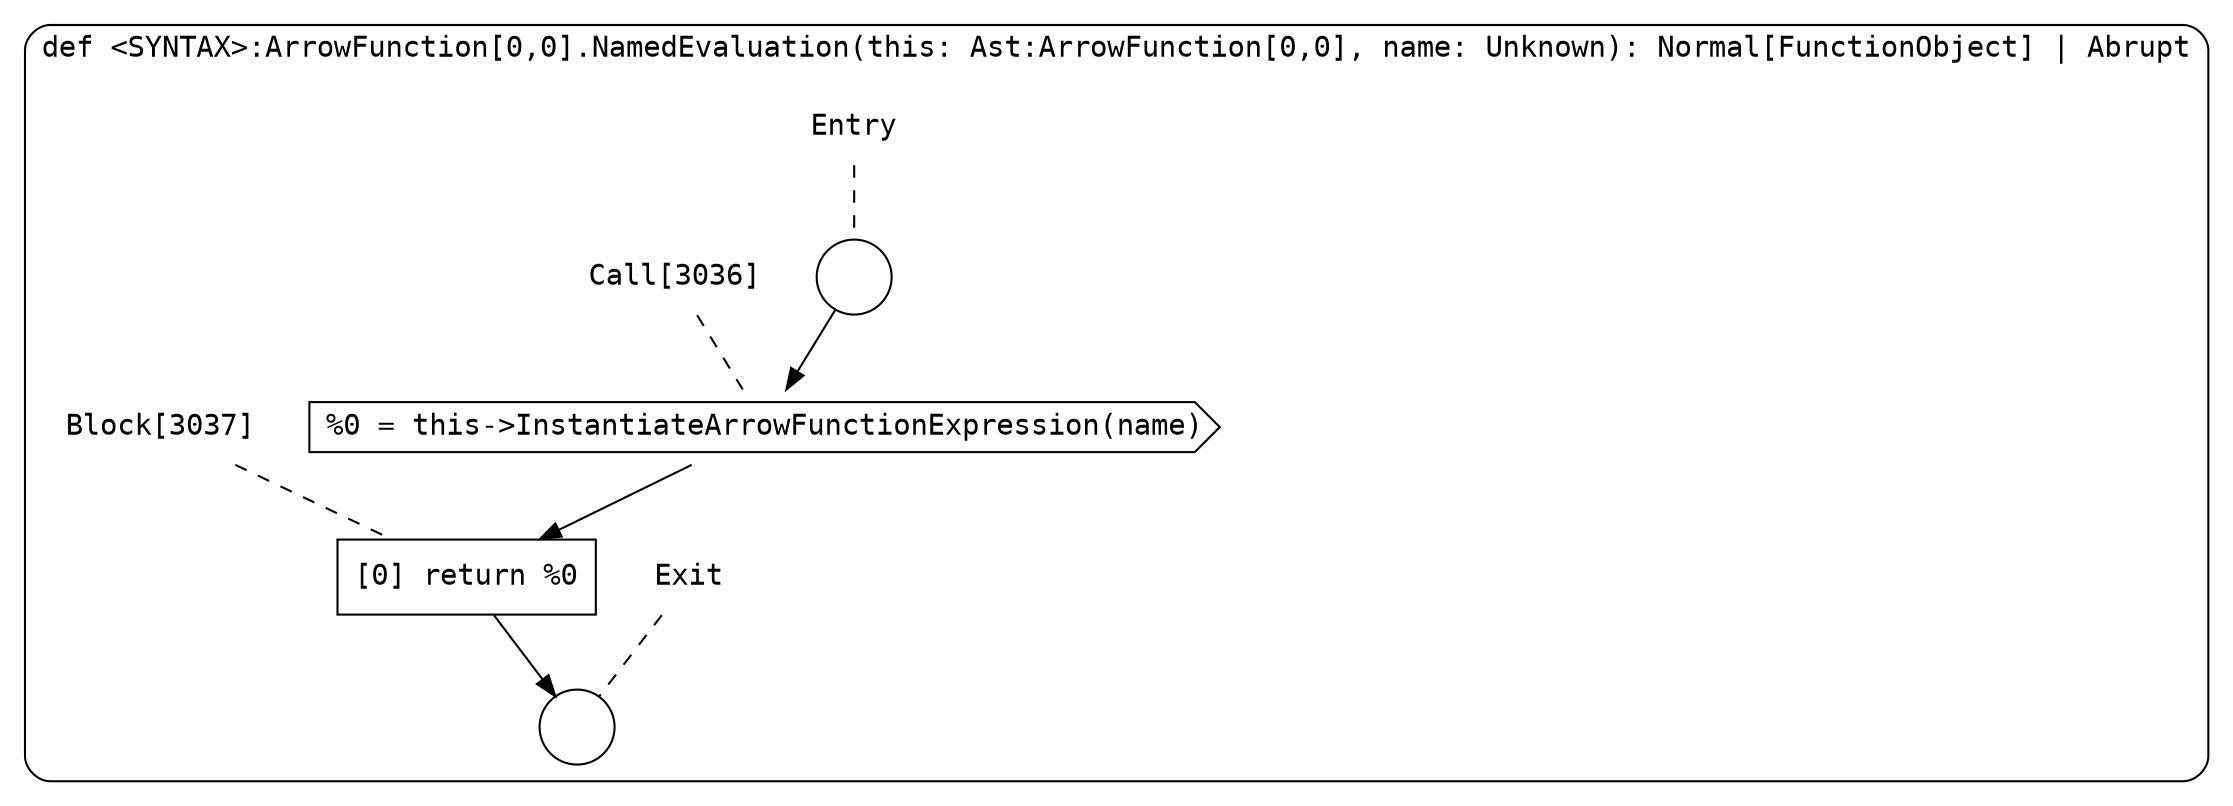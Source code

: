 digraph {
  graph [fontname = "Consolas"]
  node [fontname = "Consolas"]
  edge [fontname = "Consolas"]
  subgraph cluster788 {
    label = "def <SYNTAX>:ArrowFunction[0,0].NamedEvaluation(this: Ast:ArrowFunction[0,0], name: Unknown): Normal[FunctionObject] | Abrupt"
    style = rounded
    cluster788_entry_name [shape=none, label=<<font color="black">Entry</font>>]
    cluster788_entry_name -> cluster788_entry [arrowhead=none, color="black", style=dashed]
    cluster788_entry [shape=circle label=" " color="black" fillcolor="white" style=filled]
    cluster788_entry -> node3036 [color="black"]
    cluster788_exit_name [shape=none, label=<<font color="black">Exit</font>>]
    cluster788_exit_name -> cluster788_exit [arrowhead=none, color="black", style=dashed]
    cluster788_exit [shape=circle label=" " color="black" fillcolor="white" style=filled]
    node3036_name [shape=none, label=<<font color="black">Call[3036]</font>>]
    node3036_name -> node3036 [arrowhead=none, color="black", style=dashed]
    node3036 [shape=cds, label=<<font color="black">%0 = this-&gt;InstantiateArrowFunctionExpression(name)</font>> color="black" fillcolor="white", style=filled]
    node3036 -> node3037 [color="black"]
    node3037_name [shape=none, label=<<font color="black">Block[3037]</font>>]
    node3037_name -> node3037 [arrowhead=none, color="black", style=dashed]
    node3037 [shape=box, label=<<font color="black">[0] return %0<BR ALIGN="LEFT"/></font>> color="black" fillcolor="white", style=filled]
    node3037 -> cluster788_exit [color="black"]
  }
}
